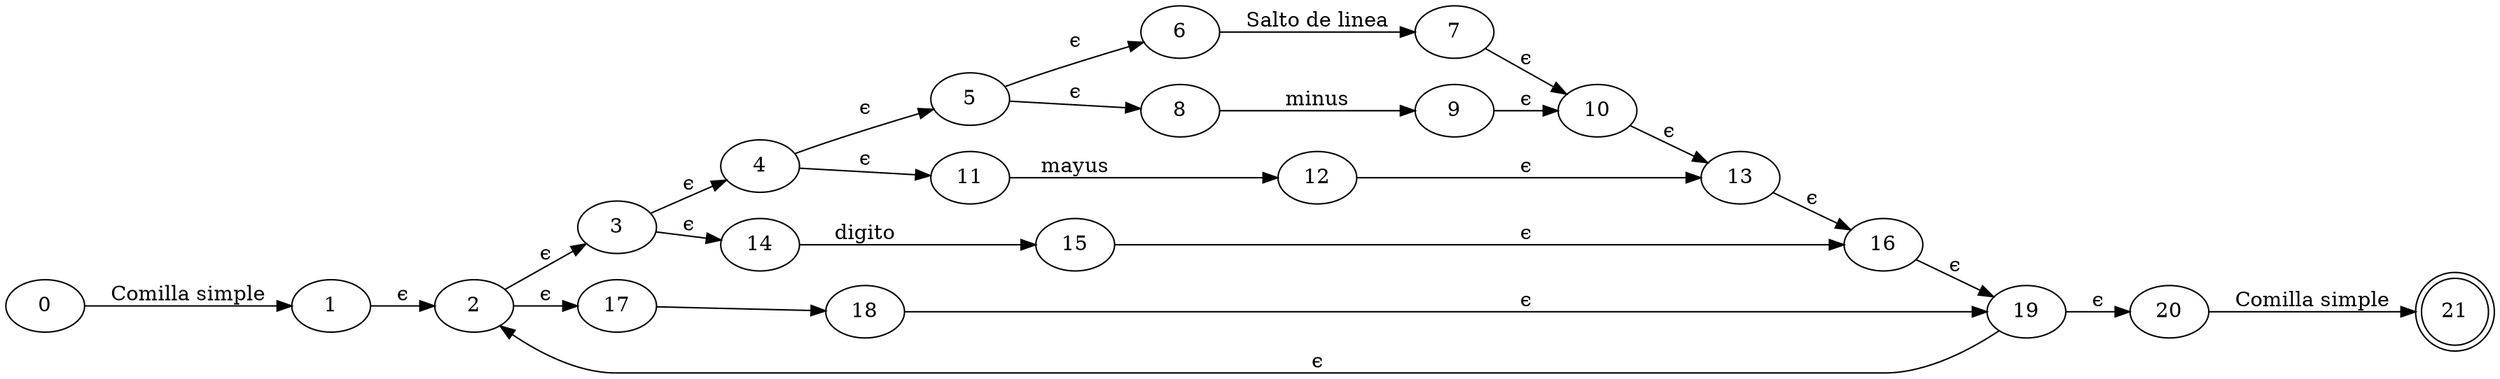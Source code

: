 digraph G {
	rankdir=LR
	0
	0 -> 1 [label="Comilla simple"]
	1 -> 2 [label="ϵ"]
	2 -> 3 [label="ϵ"]
	3 -> 4 [label="ϵ"]
	4 -> 5 [label="ϵ"]
	5 -> 6 [label="ϵ"]
	6 -> 7 [label="Salto de linea"]
	5 -> 8 [label="ϵ"]
	8 -> 9 [label="minus"]
	7 -> 10 [label="ϵ"]
	9 -> 10 [label="ϵ"]
	4 -> 11 [label="ϵ"]
	11 -> 12 [label="mayus"]
	10 -> 13 [label="ϵ"]
	12 -> 13 [label="ϵ"]
	3 -> 14 [label="ϵ"]
	14 -> 15 [label="digito"]
	13 -> 16 [label="ϵ"]
	15 -> 16 [label="ϵ"]
	2 -> 17 [label="ϵ"]
	17 -> 18 [label=" "]
	16 -> 19 [label="ϵ"]
	18 -> 19 [label="ϵ"]
	19 -> 20 [label="ϵ"]
	19 -> 2 [label="ϵ"]
	20 -> 21 [label="Comilla simple"]
	21 [shape=doublecircle]
}